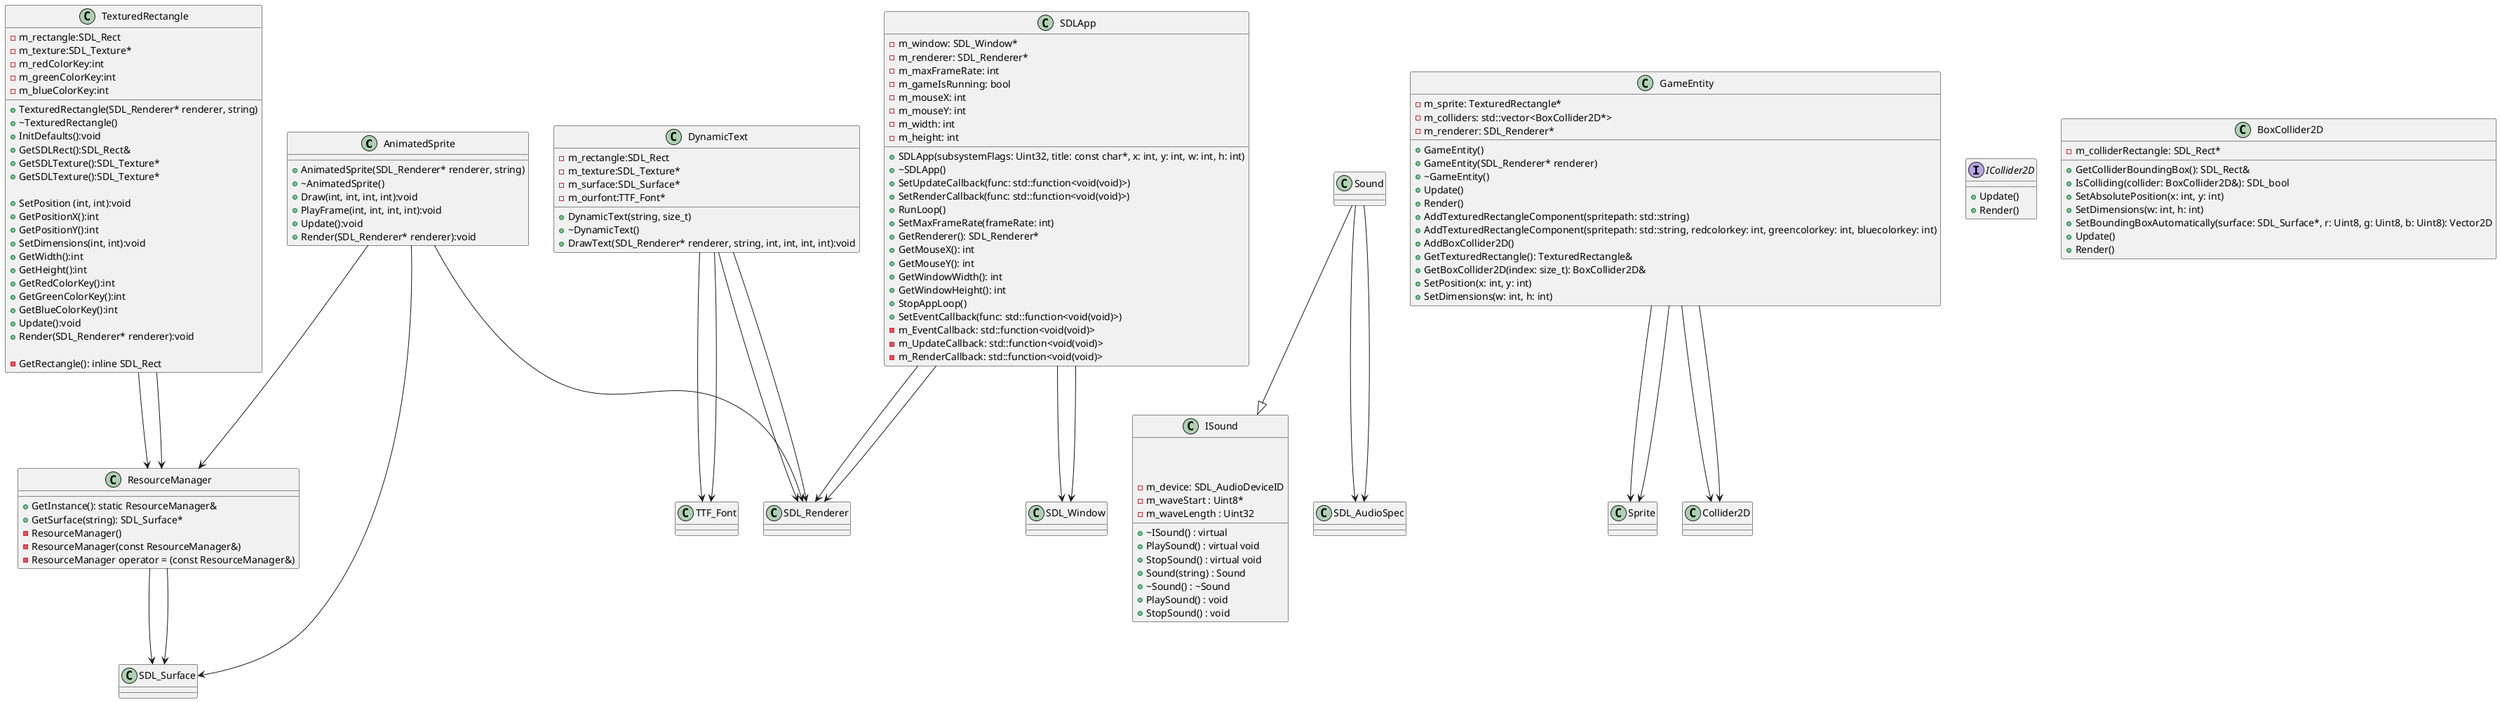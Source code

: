 @startuml

class AnimatedSprite{
    + AnimatedSprite(SDL_Renderer* renderer, string)
    + ~AnimatedSprite()
    + Draw(int, int, int, int):void 
    + PlayFrame(int, int, int, int):void
    + Update():void
    + Render(SDL_Renderer* renderer):void
}

Class DynamicText{
    +  DynamicText(string, size_t)
    + ~DynamicText()
    + DrawText(SDL_Renderer* renderer, string, int, int, int, int):void

    - m_rectangle:SDL_Rect
    - m_texture:SDL_Texture*
    - m_surface:SDL_Surface*
    - m_ourfont:TTF_Font*

}

class ResourceManager{
    + GetInstance(): static ResourceManager&
    + GetSurface(string): SDL_Surface* 
    - ResourceManager()
    - ResourceManager(const ResourceManager&)
    - ResourceManager operator = (const ResourceManager&)
}

class TexturedRectangle{
    + TexturedRectangle(SDL_Renderer* renderer, string)
    + ~TexturedRectangle()
    + InitDefaults():void
    + GetSDLRect():SDL_Rect&
    + GetSDLTexture():SDL_Texture*
    + GetSDLTexture():SDL_Texture*

    + SetPosition (int, int):void
    + GetPositionX():int
    + GetPositionY():int
    + SetDimensions(int, int):void
    + GetWidth():int
    + GetHeight():int
    + GetRedColorKey():int
    + GetGreenColorKey():int
    + GetBlueColorKey():int
    + Update():void
    + Render(SDL_Renderer* renderer):void

    - GetRectangle(): inline SDL_Rect
    - m_rectangle:SDL_Rect
    - m_texture:SDL_Texture*
    - m_redColorKey:int
    - m_greenColorKey:int
    - m_blueColorKey:int
}

class ISound {

    + ~ISound() : virtual
    + PlaySound() : virtual void
    + StopSound() : virtual void
    
}

class ISound {

    + Sound(string) : Sound
    + ~Sound() : ~Sound
    + PlaySound() : void
    + StopSound() : void

    - m_device: SDL_AudioDeviceID
    - m_waveStart : Uint8*
    - m_waveLength : Uint32
}

class SDLApp {

     + SDLApp(subsystemFlags: Uint32, title: const char*, x: int, y: int, w: int, h: int)
            + ~SDLApp()
            + SetUpdateCallback(func: std::function<void(void)>)
            + SetRenderCallback(func: std::function<void(void)>)
            + RunLoop()
            + SetMaxFrameRate(frameRate: int)
            + GetRenderer(): SDL_Renderer*
            + GetMouseX(): int
            + GetMouseY(): int
            + GetWindowWidth(): int
            + GetWindowHeight(): int
            + StopAppLoop()
            + SetEventCallback(func: std::function<void(void)>)
            - m_window: SDL_Window*
            - m_renderer: SDL_Renderer*
            - m_maxFrameRate: int
            - m_gameIsRunning: bool
            - m_mouseX: int
            - m_mouseY: int
            - m_width: int
            - m_height: int
            - m_EventCallback: std::function<void(void)>
            - m_UpdateCallback: std::function<void(void)>
            - m_RenderCallback: std::function<void(void)>
        }

class GameEntity {
    + GameEntity()
    + GameEntity(SDL_Renderer* renderer)
    + ~GameEntity()
    + Update()
    + Render()
    + AddTexturedRectangleComponent(spritepath: std::string)
    + AddTexturedRectangleComponent(spritepath: std::string, redcolorkey: int, greencolorkey: int, bluecolorkey: int)
    + AddBoxCollider2D()
    + GetTexturedRectangle(): TexturedRectangle&
    + GetBoxCollider2D(index: size_t): BoxCollider2D&
    + SetPosition(x: int, y: int)
    + SetDimensions(w: int, h: int)
    - m_sprite: TexturedRectangle*
    - m_colliders: std::vector<BoxCollider2D*>
    - m_renderer: SDL_Renderer*

}

interface ICollider2D {
    +Update()
    +Render()
}

class BoxCollider2D {
    -m_colliderRectangle: SDL_Rect*
    +GetColliderBoundingBox(): SDL_Rect&
    +IsColliding(collider: BoxCollider2D&): SDL_bool
    +SetAbsolutePosition(x: int, y: int)
    +SetDimensions(w: int, h: int)
    +SetBoundingBoxAutomatically(surface: SDL_Surface*, r: Uint8, g: Uint8, b: Uint8): Vector2D
    +Update()
    +Render()
}

TexturedRectangle --> ResourceManager
Sound --> SDL_AudioSpec
SDLApp --> SDL_Window
SDLApp --> SDL_Renderer
ResourceManager --> SDL_Surface
GameEntity --> Sprite
GameEntity --> Collider2D
DynamicText --> SDL_Renderer
DynamicText --> TTF_Font
TexturedRectangle --> ResourceManager
Sound --> SDL_AudioSpec
SDLApp --> SDL_Window
SDLApp --> SDL_Renderer
ResourceManager --> SDL_Surface
GameEntity --> Sprite
GameEntity --> Collider2D
DynamicText --> SDL_Renderer
DynamicText --> TTF_Font
AnimatedSprite --> SDL_Renderer
AnimatedSprite --> SDL_Surface
AnimatedSprite --> ResourceManager
Sound --|> ISound


@enduml

